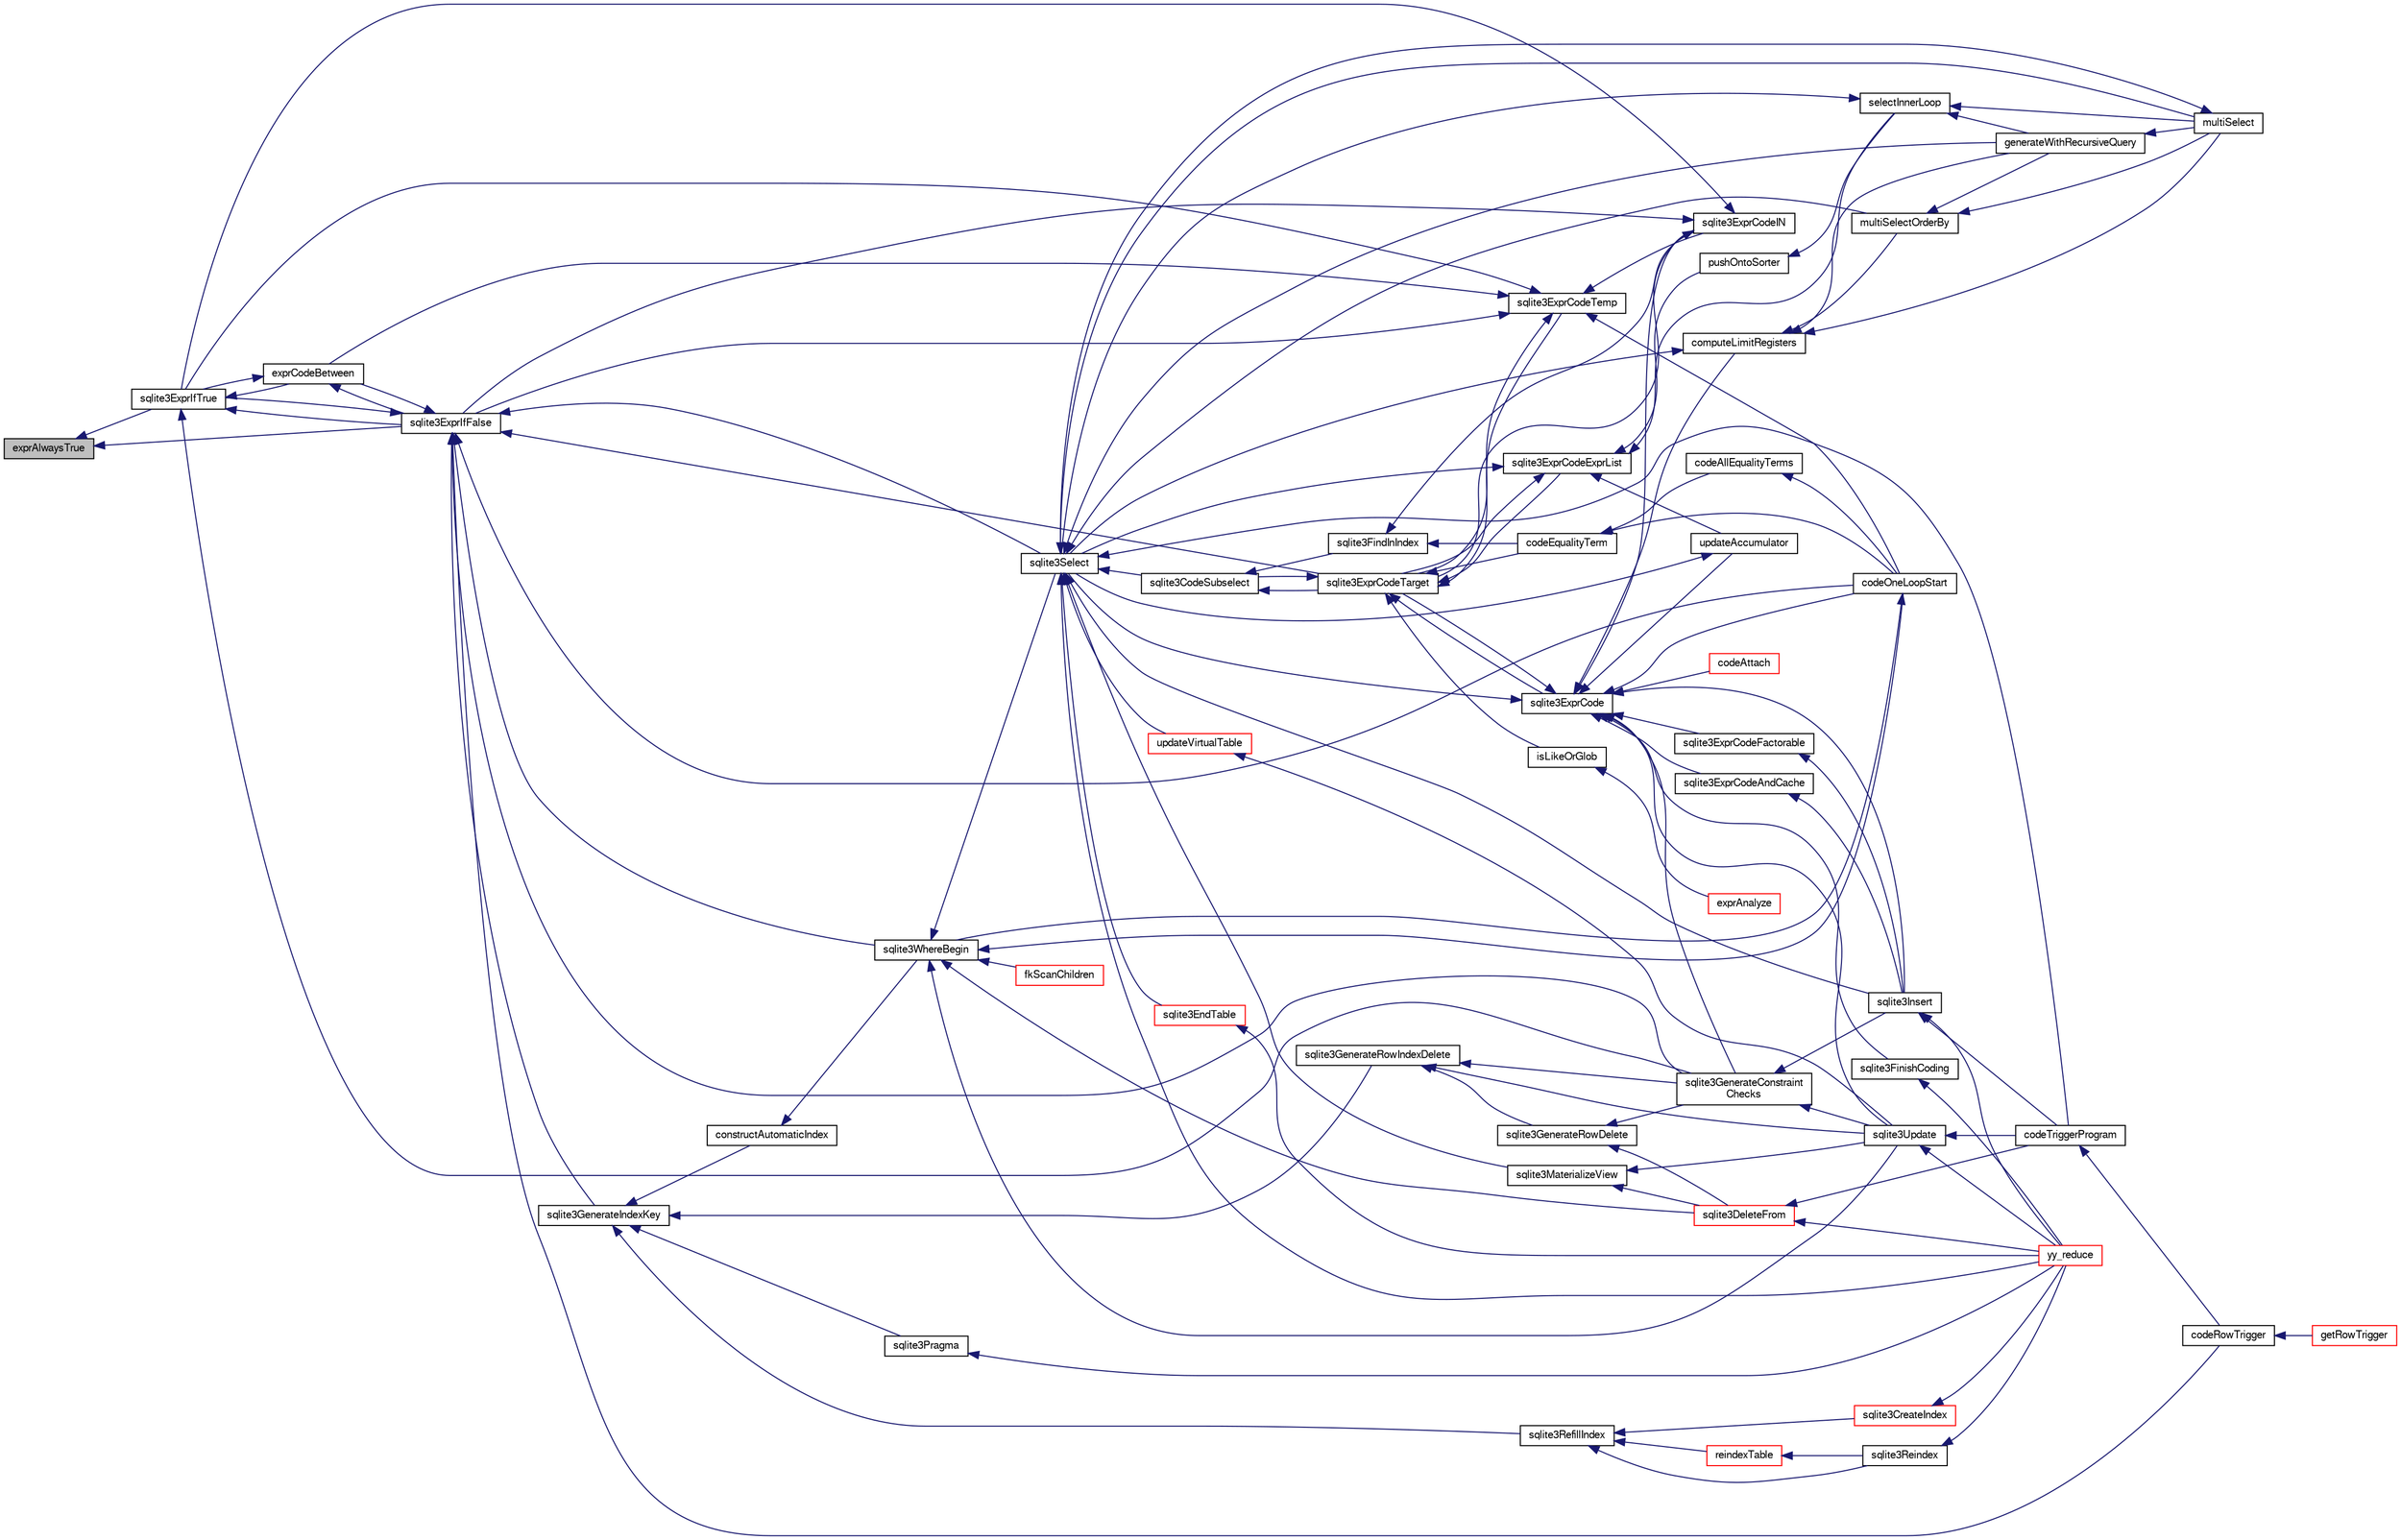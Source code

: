 digraph "exprAlwaysTrue"
{
  edge [fontname="FreeSans",fontsize="10",labelfontname="FreeSans",labelfontsize="10"];
  node [fontname="FreeSans",fontsize="10",shape=record];
  rankdir="LR";
  Node100406 [label="exprAlwaysTrue",height=0.2,width=0.4,color="black", fillcolor="grey75", style="filled", fontcolor="black"];
  Node100406 -> Node100407 [dir="back",color="midnightblue",fontsize="10",style="solid",fontname="FreeSans"];
  Node100407 [label="sqlite3ExprIfTrue",height=0.2,width=0.4,color="black", fillcolor="white", style="filled",URL="$sqlite3_8c.html#ad93a55237c23e1b743ab1f59df1a1444"];
  Node100407 -> Node100408 [dir="back",color="midnightblue",fontsize="10",style="solid",fontname="FreeSans"];
  Node100408 [label="exprCodeBetween",height=0.2,width=0.4,color="black", fillcolor="white", style="filled",URL="$sqlite3_8c.html#abd053493214542bca8f406f42145d173"];
  Node100408 -> Node100407 [dir="back",color="midnightblue",fontsize="10",style="solid",fontname="FreeSans"];
  Node100408 -> Node100409 [dir="back",color="midnightblue",fontsize="10",style="solid",fontname="FreeSans"];
  Node100409 [label="sqlite3ExprIfFalse",height=0.2,width=0.4,color="black", fillcolor="white", style="filled",URL="$sqlite3_8c.html#af97ecccb5d56e321e118414b08f65b71"];
  Node100409 -> Node100410 [dir="back",color="midnightblue",fontsize="10",style="solid",fontname="FreeSans"];
  Node100410 [label="sqlite3ExprCodeTarget",height=0.2,width=0.4,color="black", fillcolor="white", style="filled",URL="$sqlite3_8c.html#a4f308397a0a3ed299ed31aaa1ae2a293"];
  Node100410 -> Node100411 [dir="back",color="midnightblue",fontsize="10",style="solid",fontname="FreeSans"];
  Node100411 [label="sqlite3CodeSubselect",height=0.2,width=0.4,color="black", fillcolor="white", style="filled",URL="$sqlite3_8c.html#aa69b46d2204a1d1b110107a1be12ee0c"];
  Node100411 -> Node100412 [dir="back",color="midnightblue",fontsize="10",style="solid",fontname="FreeSans"];
  Node100412 [label="sqlite3FindInIndex",height=0.2,width=0.4,color="black", fillcolor="white", style="filled",URL="$sqlite3_8c.html#af7d8c56ab0231f44bb5f87b3fafeffb2"];
  Node100412 -> Node100413 [dir="back",color="midnightblue",fontsize="10",style="solid",fontname="FreeSans"];
  Node100413 [label="sqlite3ExprCodeIN",height=0.2,width=0.4,color="black", fillcolor="white", style="filled",URL="$sqlite3_8c.html#ad9cf4f5b5ffb90c24a4a0900c8626193"];
  Node100413 -> Node100410 [dir="back",color="midnightblue",fontsize="10",style="solid",fontname="FreeSans"];
  Node100413 -> Node100407 [dir="back",color="midnightblue",fontsize="10",style="solid",fontname="FreeSans"];
  Node100413 -> Node100409 [dir="back",color="midnightblue",fontsize="10",style="solid",fontname="FreeSans"];
  Node100412 -> Node100414 [dir="back",color="midnightblue",fontsize="10",style="solid",fontname="FreeSans"];
  Node100414 [label="codeEqualityTerm",height=0.2,width=0.4,color="black", fillcolor="white", style="filled",URL="$sqlite3_8c.html#ad88a57073f031452c9843e97f15acc47"];
  Node100414 -> Node100415 [dir="back",color="midnightblue",fontsize="10",style="solid",fontname="FreeSans"];
  Node100415 [label="codeAllEqualityTerms",height=0.2,width=0.4,color="black", fillcolor="white", style="filled",URL="$sqlite3_8c.html#a3095598b812500a4efe41bf17cd49381"];
  Node100415 -> Node100416 [dir="back",color="midnightblue",fontsize="10",style="solid",fontname="FreeSans"];
  Node100416 [label="codeOneLoopStart",height=0.2,width=0.4,color="black", fillcolor="white", style="filled",URL="$sqlite3_8c.html#aa868875120b151c169cc79139ed6e008"];
  Node100416 -> Node100417 [dir="back",color="midnightblue",fontsize="10",style="solid",fontname="FreeSans"];
  Node100417 [label="sqlite3WhereBegin",height=0.2,width=0.4,color="black", fillcolor="white", style="filled",URL="$sqlite3_8c.html#acad049f5c9a96a8118cffd5e5ce89f7c"];
  Node100417 -> Node100418 [dir="back",color="midnightblue",fontsize="10",style="solid",fontname="FreeSans"];
  Node100418 [label="sqlite3DeleteFrom",height=0.2,width=0.4,color="red", fillcolor="white", style="filled",URL="$sqlite3_8c.html#ab9b4b45349188b49eabb23f94608a091"];
  Node100418 -> Node100423 [dir="back",color="midnightblue",fontsize="10",style="solid",fontname="FreeSans"];
  Node100423 [label="codeTriggerProgram",height=0.2,width=0.4,color="black", fillcolor="white", style="filled",URL="$sqlite3_8c.html#a120801f59d9281d201d2ff4b2606836e"];
  Node100423 -> Node100424 [dir="back",color="midnightblue",fontsize="10",style="solid",fontname="FreeSans"];
  Node100424 [label="codeRowTrigger",height=0.2,width=0.4,color="black", fillcolor="white", style="filled",URL="$sqlite3_8c.html#a463cea5aaaf388b560b206570a0022fc"];
  Node100424 -> Node100425 [dir="back",color="midnightblue",fontsize="10",style="solid",fontname="FreeSans"];
  Node100425 [label="getRowTrigger",height=0.2,width=0.4,color="red", fillcolor="white", style="filled",URL="$sqlite3_8c.html#a69626ef20b540d1a2b19cf56f3f45689"];
  Node100418 -> Node100421 [dir="back",color="midnightblue",fontsize="10",style="solid",fontname="FreeSans"];
  Node100421 [label="yy_reduce",height=0.2,width=0.4,color="red", fillcolor="white", style="filled",URL="$sqlite3_8c.html#a7c419a9b25711c666a9a2449ef377f14"];
  Node100417 -> Node100434 [dir="back",color="midnightblue",fontsize="10",style="solid",fontname="FreeSans"];
  Node100434 [label="fkScanChildren",height=0.2,width=0.4,color="red", fillcolor="white", style="filled",URL="$sqlite3_8c.html#a67c9dcb484336b3155e7a82a037d4691"];
  Node100417 -> Node100436 [dir="back",color="midnightblue",fontsize="10",style="solid",fontname="FreeSans"];
  Node100436 [label="sqlite3Select",height=0.2,width=0.4,color="black", fillcolor="white", style="filled",URL="$sqlite3_8c.html#a2465ee8c956209ba4b272477b7c21a45"];
  Node100436 -> Node100411 [dir="back",color="midnightblue",fontsize="10",style="solid",fontname="FreeSans"];
  Node100436 -> Node100437 [dir="back",color="midnightblue",fontsize="10",style="solid",fontname="FreeSans"];
  Node100437 [label="sqlite3EndTable",height=0.2,width=0.4,color="red", fillcolor="white", style="filled",URL="$sqlite3_8c.html#a7b5f2c66c0f0b6f819d970ca389768b0"];
  Node100437 -> Node100421 [dir="back",color="midnightblue",fontsize="10",style="solid",fontname="FreeSans"];
  Node100436 -> Node100439 [dir="back",color="midnightblue",fontsize="10",style="solid",fontname="FreeSans"];
  Node100439 [label="sqlite3MaterializeView",height=0.2,width=0.4,color="black", fillcolor="white", style="filled",URL="$sqlite3_8c.html#a4557984b0b75f998fb0c3f231c9b1def"];
  Node100439 -> Node100418 [dir="back",color="midnightblue",fontsize="10",style="solid",fontname="FreeSans"];
  Node100439 -> Node100431 [dir="back",color="midnightblue",fontsize="10",style="solid",fontname="FreeSans"];
  Node100431 [label="sqlite3Update",height=0.2,width=0.4,color="black", fillcolor="white", style="filled",URL="$sqlite3_8c.html#ac5aa67c46e8cc8174566fabe6809fafa"];
  Node100431 -> Node100423 [dir="back",color="midnightblue",fontsize="10",style="solid",fontname="FreeSans"];
  Node100431 -> Node100421 [dir="back",color="midnightblue",fontsize="10",style="solid",fontname="FreeSans"];
  Node100436 -> Node100430 [dir="back",color="midnightblue",fontsize="10",style="solid",fontname="FreeSans"];
  Node100430 [label="sqlite3Insert",height=0.2,width=0.4,color="black", fillcolor="white", style="filled",URL="$sqlite3_8c.html#a5b17c9c2000bae6bdff8e6be48d7dc2b"];
  Node100430 -> Node100423 [dir="back",color="midnightblue",fontsize="10",style="solid",fontname="FreeSans"];
  Node100430 -> Node100421 [dir="back",color="midnightblue",fontsize="10",style="solid",fontname="FreeSans"];
  Node100436 -> Node100440 [dir="back",color="midnightblue",fontsize="10",style="solid",fontname="FreeSans"];
  Node100440 [label="generateWithRecursiveQuery",height=0.2,width=0.4,color="black", fillcolor="white", style="filled",URL="$sqlite3_8c.html#ade2c3663fa9c3b9676507984b9483942"];
  Node100440 -> Node100441 [dir="back",color="midnightblue",fontsize="10",style="solid",fontname="FreeSans"];
  Node100441 [label="multiSelect",height=0.2,width=0.4,color="black", fillcolor="white", style="filled",URL="$sqlite3_8c.html#a6456c61f3d9b2389738753cedfa24fa7"];
  Node100441 -> Node100436 [dir="back",color="midnightblue",fontsize="10",style="solid",fontname="FreeSans"];
  Node100436 -> Node100441 [dir="back",color="midnightblue",fontsize="10",style="solid",fontname="FreeSans"];
  Node100436 -> Node100442 [dir="back",color="midnightblue",fontsize="10",style="solid",fontname="FreeSans"];
  Node100442 [label="multiSelectOrderBy",height=0.2,width=0.4,color="black", fillcolor="white", style="filled",URL="$sqlite3_8c.html#afcdb8488c6f4dfdadaf9f04bca35b808"];
  Node100442 -> Node100440 [dir="back",color="midnightblue",fontsize="10",style="solid",fontname="FreeSans"];
  Node100442 -> Node100441 [dir="back",color="midnightblue",fontsize="10",style="solid",fontname="FreeSans"];
  Node100436 -> Node100423 [dir="back",color="midnightblue",fontsize="10",style="solid",fontname="FreeSans"];
  Node100436 -> Node100443 [dir="back",color="midnightblue",fontsize="10",style="solid",fontname="FreeSans"];
  Node100443 [label="updateVirtualTable",height=0.2,width=0.4,color="red", fillcolor="white", style="filled",URL="$sqlite3_8c.html#a740220531db9293c39a2cdd7da3f74e1"];
  Node100443 -> Node100431 [dir="back",color="midnightblue",fontsize="10",style="solid",fontname="FreeSans"];
  Node100436 -> Node100421 [dir="back",color="midnightblue",fontsize="10",style="solid",fontname="FreeSans"];
  Node100417 -> Node100431 [dir="back",color="midnightblue",fontsize="10",style="solid",fontname="FreeSans"];
  Node100417 -> Node100416 [dir="back",color="midnightblue",fontsize="10",style="solid",fontname="FreeSans"];
  Node100414 -> Node100416 [dir="back",color="midnightblue",fontsize="10",style="solid",fontname="FreeSans"];
  Node100411 -> Node100410 [dir="back",color="midnightblue",fontsize="10",style="solid",fontname="FreeSans"];
  Node100410 -> Node100444 [dir="back",color="midnightblue",fontsize="10",style="solid",fontname="FreeSans"];
  Node100444 [label="sqlite3ExprCodeTemp",height=0.2,width=0.4,color="black", fillcolor="white", style="filled",URL="$sqlite3_8c.html#a3bc5c1ccb3c5851847e2aeb4a84ae1fc"];
  Node100444 -> Node100413 [dir="back",color="midnightblue",fontsize="10",style="solid",fontname="FreeSans"];
  Node100444 -> Node100410 [dir="back",color="midnightblue",fontsize="10",style="solid",fontname="FreeSans"];
  Node100444 -> Node100408 [dir="back",color="midnightblue",fontsize="10",style="solid",fontname="FreeSans"];
  Node100444 -> Node100407 [dir="back",color="midnightblue",fontsize="10",style="solid",fontname="FreeSans"];
  Node100444 -> Node100409 [dir="back",color="midnightblue",fontsize="10",style="solid",fontname="FreeSans"];
  Node100444 -> Node100416 [dir="back",color="midnightblue",fontsize="10",style="solid",fontname="FreeSans"];
  Node100410 -> Node100445 [dir="back",color="midnightblue",fontsize="10",style="solid",fontname="FreeSans"];
  Node100445 [label="sqlite3ExprCode",height=0.2,width=0.4,color="black", fillcolor="white", style="filled",URL="$sqlite3_8c.html#a75f270fb0b111b86924cca4ea507b417"];
  Node100445 -> Node100413 [dir="back",color="midnightblue",fontsize="10",style="solid",fontname="FreeSans"];
  Node100445 -> Node100410 [dir="back",color="midnightblue",fontsize="10",style="solid",fontname="FreeSans"];
  Node100445 -> Node100446 [dir="back",color="midnightblue",fontsize="10",style="solid",fontname="FreeSans"];
  Node100446 [label="sqlite3ExprCodeFactorable",height=0.2,width=0.4,color="black", fillcolor="white", style="filled",URL="$sqlite3_8c.html#a843f7fd58eec5a683c1fd8435fcd1e84"];
  Node100446 -> Node100430 [dir="back",color="midnightblue",fontsize="10",style="solid",fontname="FreeSans"];
  Node100445 -> Node100447 [dir="back",color="midnightblue",fontsize="10",style="solid",fontname="FreeSans"];
  Node100447 [label="sqlite3ExprCodeAndCache",height=0.2,width=0.4,color="black", fillcolor="white", style="filled",URL="$sqlite3_8c.html#ae3e46527d9b7fc9cb9236d21a5e6b1d8"];
  Node100447 -> Node100430 [dir="back",color="midnightblue",fontsize="10",style="solid",fontname="FreeSans"];
  Node100445 -> Node100448 [dir="back",color="midnightblue",fontsize="10",style="solid",fontname="FreeSans"];
  Node100448 [label="codeAttach",height=0.2,width=0.4,color="red", fillcolor="white", style="filled",URL="$sqlite3_8c.html#ade4e9e30d828a19c191fdcb098676d5b"];
  Node100445 -> Node100451 [dir="back",color="midnightblue",fontsize="10",style="solid",fontname="FreeSans"];
  Node100451 [label="sqlite3FinishCoding",height=0.2,width=0.4,color="black", fillcolor="white", style="filled",URL="$sqlite3_8c.html#a651bc5b446c276c092705856d995b278"];
  Node100451 -> Node100421 [dir="back",color="midnightblue",fontsize="10",style="solid",fontname="FreeSans"];
  Node100445 -> Node100430 [dir="back",color="midnightblue",fontsize="10",style="solid",fontname="FreeSans"];
  Node100445 -> Node100429 [dir="back",color="midnightblue",fontsize="10",style="solid",fontname="FreeSans"];
  Node100429 [label="sqlite3GenerateConstraint\lChecks",height=0.2,width=0.4,color="black", fillcolor="white", style="filled",URL="$sqlite3_8c.html#aef639c1e6a0c0a67ca6e7690ad931bd2"];
  Node100429 -> Node100430 [dir="back",color="midnightblue",fontsize="10",style="solid",fontname="FreeSans"];
  Node100429 -> Node100431 [dir="back",color="midnightblue",fontsize="10",style="solid",fontname="FreeSans"];
  Node100445 -> Node100452 [dir="back",color="midnightblue",fontsize="10",style="solid",fontname="FreeSans"];
  Node100452 [label="computeLimitRegisters",height=0.2,width=0.4,color="black", fillcolor="white", style="filled",URL="$sqlite3_8c.html#ae9d37055e4905929b6f6cda5461e2f37"];
  Node100452 -> Node100440 [dir="back",color="midnightblue",fontsize="10",style="solid",fontname="FreeSans"];
  Node100452 -> Node100441 [dir="back",color="midnightblue",fontsize="10",style="solid",fontname="FreeSans"];
  Node100452 -> Node100442 [dir="back",color="midnightblue",fontsize="10",style="solid",fontname="FreeSans"];
  Node100452 -> Node100436 [dir="back",color="midnightblue",fontsize="10",style="solid",fontname="FreeSans"];
  Node100445 -> Node100453 [dir="back",color="midnightblue",fontsize="10",style="solid",fontname="FreeSans"];
  Node100453 [label="updateAccumulator",height=0.2,width=0.4,color="black", fillcolor="white", style="filled",URL="$sqlite3_8c.html#a1681660dd3ecd50c8727d6e56a537bd9"];
  Node100453 -> Node100436 [dir="back",color="midnightblue",fontsize="10",style="solid",fontname="FreeSans"];
  Node100445 -> Node100436 [dir="back",color="midnightblue",fontsize="10",style="solid",fontname="FreeSans"];
  Node100445 -> Node100431 [dir="back",color="midnightblue",fontsize="10",style="solid",fontname="FreeSans"];
  Node100445 -> Node100416 [dir="back",color="midnightblue",fontsize="10",style="solid",fontname="FreeSans"];
  Node100410 -> Node100454 [dir="back",color="midnightblue",fontsize="10",style="solid",fontname="FreeSans"];
  Node100454 [label="sqlite3ExprCodeExprList",height=0.2,width=0.4,color="black", fillcolor="white", style="filled",URL="$sqlite3_8c.html#a05b2b3dc3de7565de24eb3a2ff4e9566"];
  Node100454 -> Node100410 [dir="back",color="midnightblue",fontsize="10",style="solid",fontname="FreeSans"];
  Node100454 -> Node100455 [dir="back",color="midnightblue",fontsize="10",style="solid",fontname="FreeSans"];
  Node100455 [label="pushOntoSorter",height=0.2,width=0.4,color="black", fillcolor="white", style="filled",URL="$sqlite3_8c.html#a4555397beb584a386e7739cf022a6651"];
  Node100455 -> Node100456 [dir="back",color="midnightblue",fontsize="10",style="solid",fontname="FreeSans"];
  Node100456 [label="selectInnerLoop",height=0.2,width=0.4,color="black", fillcolor="white", style="filled",URL="$sqlite3_8c.html#ababe0933661ebe67eb0e6074bb1fd411"];
  Node100456 -> Node100440 [dir="back",color="midnightblue",fontsize="10",style="solid",fontname="FreeSans"];
  Node100456 -> Node100441 [dir="back",color="midnightblue",fontsize="10",style="solid",fontname="FreeSans"];
  Node100456 -> Node100436 [dir="back",color="midnightblue",fontsize="10",style="solid",fontname="FreeSans"];
  Node100454 -> Node100456 [dir="back",color="midnightblue",fontsize="10",style="solid",fontname="FreeSans"];
  Node100454 -> Node100453 [dir="back",color="midnightblue",fontsize="10",style="solid",fontname="FreeSans"];
  Node100454 -> Node100436 [dir="back",color="midnightblue",fontsize="10",style="solid",fontname="FreeSans"];
  Node100410 -> Node100457 [dir="back",color="midnightblue",fontsize="10",style="solid",fontname="FreeSans"];
  Node100457 [label="isLikeOrGlob",height=0.2,width=0.4,color="black", fillcolor="white", style="filled",URL="$sqlite3_8c.html#a6c38e495198bf8976f68d1a6ebd74a50"];
  Node100457 -> Node100458 [dir="back",color="midnightblue",fontsize="10",style="solid",fontname="FreeSans"];
  Node100458 [label="exprAnalyze",height=0.2,width=0.4,color="red", fillcolor="white", style="filled",URL="$sqlite3_8c.html#acb10e48c9a4184a4edd9bfd5b14ad0b7"];
  Node100410 -> Node100414 [dir="back",color="midnightblue",fontsize="10",style="solid",fontname="FreeSans"];
  Node100409 -> Node100408 [dir="back",color="midnightblue",fontsize="10",style="solid",fontname="FreeSans"];
  Node100409 -> Node100407 [dir="back",color="midnightblue",fontsize="10",style="solid",fontname="FreeSans"];
  Node100409 -> Node100466 [dir="back",color="midnightblue",fontsize="10",style="solid",fontname="FreeSans"];
  Node100466 [label="sqlite3GenerateIndexKey",height=0.2,width=0.4,color="black", fillcolor="white", style="filled",URL="$sqlite3_8c.html#ab85ac93d5c5e6760f45f07897be7f272"];
  Node100466 -> Node100467 [dir="back",color="midnightblue",fontsize="10",style="solid",fontname="FreeSans"];
  Node100467 [label="sqlite3RefillIndex",height=0.2,width=0.4,color="black", fillcolor="white", style="filled",URL="$sqlite3_8c.html#a17be5b679d9181b961ea9ba4a18d4f80"];
  Node100467 -> Node100468 [dir="back",color="midnightblue",fontsize="10",style="solid",fontname="FreeSans"];
  Node100468 [label="sqlite3CreateIndex",height=0.2,width=0.4,color="red", fillcolor="white", style="filled",URL="$sqlite3_8c.html#a8dbe5e590ab6c58a8c45f34f7c81e825"];
  Node100468 -> Node100421 [dir="back",color="midnightblue",fontsize="10",style="solid",fontname="FreeSans"];
  Node100467 -> Node100471 [dir="back",color="midnightblue",fontsize="10",style="solid",fontname="FreeSans"];
  Node100471 [label="reindexTable",height=0.2,width=0.4,color="red", fillcolor="white", style="filled",URL="$sqlite3_8c.html#aaa297e36c19aa0d39c60bf95a03b04b6"];
  Node100471 -> Node100473 [dir="back",color="midnightblue",fontsize="10",style="solid",fontname="FreeSans"];
  Node100473 [label="sqlite3Reindex",height=0.2,width=0.4,color="black", fillcolor="white", style="filled",URL="$sqlite3_8c.html#abd189e31189391e1ef114b413ff4abbf"];
  Node100473 -> Node100421 [dir="back",color="midnightblue",fontsize="10",style="solid",fontname="FreeSans"];
  Node100467 -> Node100473 [dir="back",color="midnightblue",fontsize="10",style="solid",fontname="FreeSans"];
  Node100466 -> Node100474 [dir="back",color="midnightblue",fontsize="10",style="solid",fontname="FreeSans"];
  Node100474 [label="sqlite3GenerateRowIndexDelete",height=0.2,width=0.4,color="black", fillcolor="white", style="filled",URL="$sqlite3_8c.html#a09c23ae08a7c469d62705f067d7a2135"];
  Node100474 -> Node100428 [dir="back",color="midnightblue",fontsize="10",style="solid",fontname="FreeSans"];
  Node100428 [label="sqlite3GenerateRowDelete",height=0.2,width=0.4,color="black", fillcolor="white", style="filled",URL="$sqlite3_8c.html#a2c76cbf3027fc18fdbb8cb4cd96b77d9"];
  Node100428 -> Node100418 [dir="back",color="midnightblue",fontsize="10",style="solid",fontname="FreeSans"];
  Node100428 -> Node100429 [dir="back",color="midnightblue",fontsize="10",style="solid",fontname="FreeSans"];
  Node100474 -> Node100429 [dir="back",color="midnightblue",fontsize="10",style="solid",fontname="FreeSans"];
  Node100474 -> Node100431 [dir="back",color="midnightblue",fontsize="10",style="solid",fontname="FreeSans"];
  Node100466 -> Node100475 [dir="back",color="midnightblue",fontsize="10",style="solid",fontname="FreeSans"];
  Node100475 [label="sqlite3Pragma",height=0.2,width=0.4,color="black", fillcolor="white", style="filled",URL="$sqlite3_8c.html#a111391370f58f8e6a6eca51fd34d62ed"];
  Node100475 -> Node100421 [dir="back",color="midnightblue",fontsize="10",style="solid",fontname="FreeSans"];
  Node100466 -> Node100476 [dir="back",color="midnightblue",fontsize="10",style="solid",fontname="FreeSans"];
  Node100476 [label="constructAutomaticIndex",height=0.2,width=0.4,color="black", fillcolor="white", style="filled",URL="$sqlite3_8c.html#aad43d38bc718f4c8e8d0dd8f33ed526f"];
  Node100476 -> Node100417 [dir="back",color="midnightblue",fontsize="10",style="solid",fontname="FreeSans"];
  Node100409 -> Node100429 [dir="back",color="midnightblue",fontsize="10",style="solid",fontname="FreeSans"];
  Node100409 -> Node100436 [dir="back",color="midnightblue",fontsize="10",style="solid",fontname="FreeSans"];
  Node100409 -> Node100424 [dir="back",color="midnightblue",fontsize="10",style="solid",fontname="FreeSans"];
  Node100409 -> Node100416 [dir="back",color="midnightblue",fontsize="10",style="solid",fontname="FreeSans"];
  Node100409 -> Node100417 [dir="back",color="midnightblue",fontsize="10",style="solid",fontname="FreeSans"];
  Node100407 -> Node100409 [dir="back",color="midnightblue",fontsize="10",style="solid",fontname="FreeSans"];
  Node100407 -> Node100429 [dir="back",color="midnightblue",fontsize="10",style="solid",fontname="FreeSans"];
  Node100406 -> Node100409 [dir="back",color="midnightblue",fontsize="10",style="solid",fontname="FreeSans"];
}

